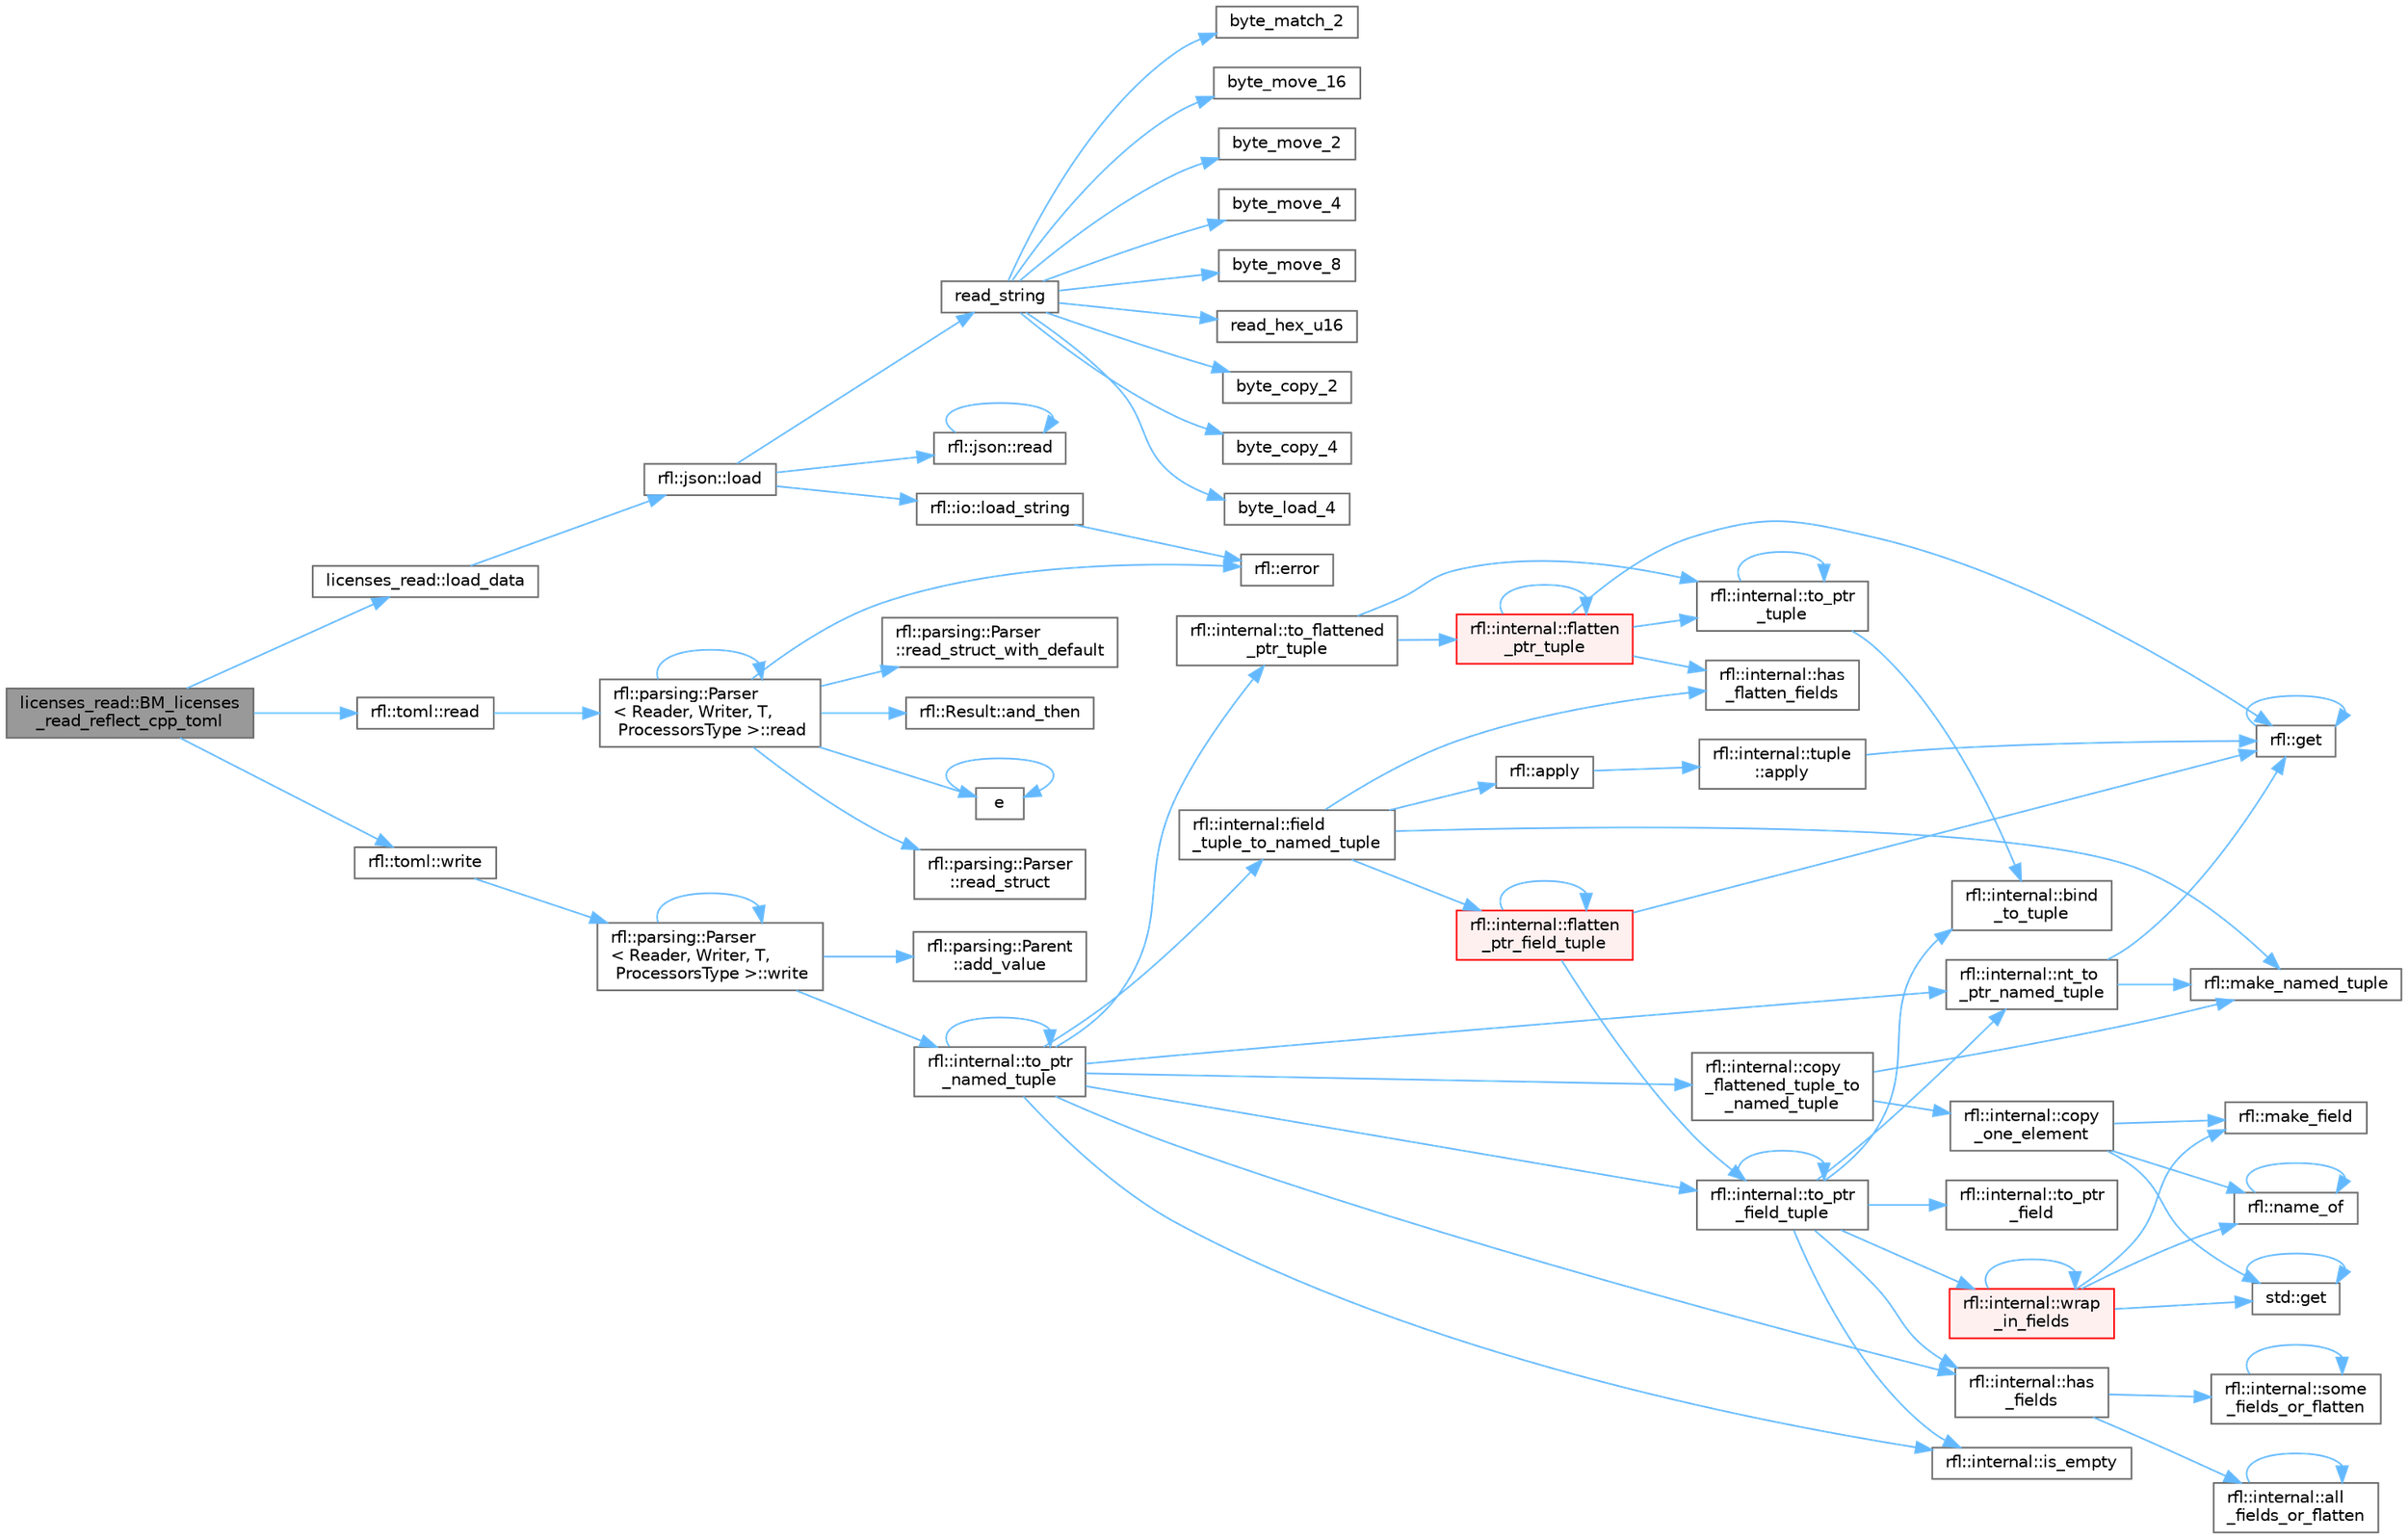 digraph "licenses_read::BM_licenses_read_reflect_cpp_toml"
{
 // LATEX_PDF_SIZE
  bgcolor="transparent";
  edge [fontname=Helvetica,fontsize=10,labelfontname=Helvetica,labelfontsize=10];
  node [fontname=Helvetica,fontsize=10,shape=box,height=0.2,width=0.4];
  rankdir="LR";
  Node1 [id="Node000001",label="licenses_read::BM_licenses\l_read_reflect_cpp_toml",height=0.2,width=0.4,color="gray40", fillcolor="grey60", style="filled", fontcolor="black",tooltip=" "];
  Node1 -> Node2 [id="edge81_Node000001_Node000002",color="steelblue1",style="solid",tooltip=" "];
  Node2 [id="Node000002",label="licenses_read::load_data",height=0.2,width=0.4,color="grey40", fillcolor="white", style="filled",URL="$namespacelicenses__read.html#af29d6978393f941e6149191e1cbbaef9",tooltip=" "];
  Node2 -> Node3 [id="edge82_Node000002_Node000003",color="steelblue1",style="solid",tooltip=" "];
  Node3 [id="Node000003",label="rfl::json::load",height=0.2,width=0.4,color="grey40", fillcolor="white", style="filled",URL="$namespacerfl_1_1json.html#ad44cd984a06c20921fc621d115e17cab",tooltip=" "];
  Node3 -> Node4 [id="edge83_Node000003_Node000004",color="steelblue1",style="solid",tooltip=" "];
  Node4 [id="Node000004",label="rfl::io::load_string",height=0.2,width=0.4,color="grey40", fillcolor="white", style="filled",URL="$namespacerfl_1_1io.html#abef8f6773d8fd7258ba35772521c371a",tooltip=" "];
  Node4 -> Node5 [id="edge84_Node000004_Node000005",color="steelblue1",style="solid",tooltip=" "];
  Node5 [id="Node000005",label="rfl::error",height=0.2,width=0.4,color="grey40", fillcolor="white", style="filled",URL="$namespacerfl.html#a6625864c6c297dfdc3d3c3ee3181dd8c",tooltip="Shorthand for unexpected error."];
  Node3 -> Node6 [id="edge85_Node000003_Node000006",color="steelblue1",style="solid",tooltip=" "];
  Node6 [id="Node000006",label="rfl::json::read",height=0.2,width=0.4,color="grey40", fillcolor="white", style="filled",URL="$namespacerfl_1_1json.html#a905573518eca04a9c269d1bb32de7dd1",tooltip="Parses an object from a JSON var."];
  Node6 -> Node6 [id="edge86_Node000006_Node000006",color="steelblue1",style="solid",tooltip=" "];
  Node3 -> Node7 [id="edge87_Node000003_Node000007",color="steelblue1",style="solid",tooltip=" "];
  Node7 [id="Node000007",label="read_string",height=0.2,width=0.4,color="grey40", fillcolor="white", style="filled",URL="$yyjson_8c.html#a804945ea7ab88a55f6c71afe2ef28508",tooltip=" "];
  Node7 -> Node8 [id="edge88_Node000007_Node000008",color="steelblue1",style="solid",tooltip=" "];
  Node8 [id="Node000008",label="byte_copy_2",height=0.2,width=0.4,color="grey40", fillcolor="white", style="filled",URL="$yyjson_8c.html#ac6a11726824f52b6413a67488f5a3152",tooltip=" "];
  Node7 -> Node9 [id="edge89_Node000007_Node000009",color="steelblue1",style="solid",tooltip=" "];
  Node9 [id="Node000009",label="byte_copy_4",height=0.2,width=0.4,color="grey40", fillcolor="white", style="filled",URL="$yyjson_8c.html#a98219967baeab34ab615b4ccda0df146",tooltip=" "];
  Node7 -> Node10 [id="edge90_Node000007_Node000010",color="steelblue1",style="solid",tooltip=" "];
  Node10 [id="Node000010",label="byte_load_4",height=0.2,width=0.4,color="grey40", fillcolor="white", style="filled",URL="$yyjson_8c.html#a87c460a03bebacd0dcdad97440488c2b",tooltip=" "];
  Node7 -> Node11 [id="edge91_Node000007_Node000011",color="steelblue1",style="solid",tooltip=" "];
  Node11 [id="Node000011",label="byte_match_2",height=0.2,width=0.4,color="grey40", fillcolor="white", style="filled",URL="$yyjson_8c.html#a3a0b543ccc96758e3d9632773ab82632",tooltip=" "];
  Node7 -> Node12 [id="edge92_Node000007_Node000012",color="steelblue1",style="solid",tooltip=" "];
  Node12 [id="Node000012",label="byte_move_16",height=0.2,width=0.4,color="grey40", fillcolor="white", style="filled",URL="$yyjson_8c.html#a133d71145abef5ab727e5d3bc7d7d3cc",tooltip=" "];
  Node7 -> Node13 [id="edge93_Node000007_Node000013",color="steelblue1",style="solid",tooltip=" "];
  Node13 [id="Node000013",label="byte_move_2",height=0.2,width=0.4,color="grey40", fillcolor="white", style="filled",URL="$yyjson_8c.html#a937b93922fffb9ba4853a8c20954aa5b",tooltip=" "];
  Node7 -> Node14 [id="edge94_Node000007_Node000014",color="steelblue1",style="solid",tooltip=" "];
  Node14 [id="Node000014",label="byte_move_4",height=0.2,width=0.4,color="grey40", fillcolor="white", style="filled",URL="$yyjson_8c.html#aa5ca17990694a6718874be6817b38ed4",tooltip=" "];
  Node7 -> Node15 [id="edge95_Node000007_Node000015",color="steelblue1",style="solid",tooltip=" "];
  Node15 [id="Node000015",label="byte_move_8",height=0.2,width=0.4,color="grey40", fillcolor="white", style="filled",URL="$yyjson_8c.html#a358fd32f651a73a41814fb2229dae049",tooltip=" "];
  Node7 -> Node16 [id="edge96_Node000007_Node000016",color="steelblue1",style="solid",tooltip=" "];
  Node16 [id="Node000016",label="read_hex_u16",height=0.2,width=0.4,color="grey40", fillcolor="white", style="filled",URL="$yyjson_8c.html#add45e53bf46ccf2467cc535d9bd89717",tooltip=" "];
  Node1 -> Node17 [id="edge97_Node000001_Node000017",color="steelblue1",style="solid",tooltip=" "];
  Node17 [id="Node000017",label="rfl::toml::read",height=0.2,width=0.4,color="grey40", fillcolor="white", style="filled",URL="$namespacerfl_1_1toml.html#a1739d57c7abd0bf263bad5ce5c1ac0da",tooltip="Parses an object from a TOML var."];
  Node17 -> Node18 [id="edge98_Node000017_Node000018",color="steelblue1",style="solid",tooltip=" "];
  Node18 [id="Node000018",label="rfl::parsing::Parser\l\< Reader, Writer, T,\l ProcessorsType \>::read",height=0.2,width=0.4,color="grey40", fillcolor="white", style="filled",URL="$structrfl_1_1parsing_1_1_parser.html#a905ccbbb3adb81bb18d9109df6613b72",tooltip=" "];
  Node18 -> Node19 [id="edge99_Node000018_Node000019",color="steelblue1",style="solid",tooltip=" "];
  Node19 [id="Node000019",label="rfl::Result::and_then",height=0.2,width=0.4,color="grey40", fillcolor="white", style="filled",URL="$classrfl_1_1_result.html#a07f85d248f21a1dad5eb12ae179d4df7",tooltip="Monadic operation - F must be a function of type T -> Result."];
  Node18 -> Node20 [id="edge100_Node000018_Node000020",color="steelblue1",style="solid",tooltip=" "];
  Node20 [id="Node000020",label="e",height=0.2,width=0.4,color="grey40", fillcolor="white", style="filled",URL="$_cwise__array__power__array_8cpp.html#a9cb86ff854760bf91a154f2724a9101d",tooltip=" "];
  Node20 -> Node20 [id="edge101_Node000020_Node000020",color="steelblue1",style="solid",tooltip=" "];
  Node18 -> Node5 [id="edge102_Node000018_Node000005",color="steelblue1",style="solid",tooltip=" "];
  Node18 -> Node18 [id="edge103_Node000018_Node000018",color="steelblue1",style="solid",tooltip=" "];
  Node18 -> Node21 [id="edge104_Node000018_Node000021",color="steelblue1",style="solid",tooltip=" "];
  Node21 [id="Node000021",label="rfl::parsing::Parser\l::read_struct",height=0.2,width=0.4,color="grey40", fillcolor="white", style="filled",URL="$structrfl_1_1parsing_1_1_parser.html#ac6a7fd1d9f65a3b40ea36017cec2fa2e",tooltip=" "];
  Node18 -> Node22 [id="edge105_Node000018_Node000022",color="steelblue1",style="solid",tooltip=" "];
  Node22 [id="Node000022",label="rfl::parsing::Parser\l::read_struct_with_default",height=0.2,width=0.4,color="grey40", fillcolor="white", style="filled",URL="$structrfl_1_1parsing_1_1_parser.html#a8f8dadc93b26e4bb35eb14e6d722aae7",tooltip=" "];
  Node1 -> Node23 [id="edge106_Node000001_Node000023",color="steelblue1",style="solid",tooltip=" "];
  Node23 [id="Node000023",label="rfl::toml::write",height=0.2,width=0.4,color="grey40", fillcolor="white", style="filled",URL="$namespacerfl_1_1toml.html#ac8fb8467129862f01e1312fef7176e0c",tooltip="Returns a TOML string."];
  Node23 -> Node24 [id="edge107_Node000023_Node000024",color="steelblue1",style="solid",tooltip=" "];
  Node24 [id="Node000024",label="rfl::parsing::Parser\l\< Reader, Writer, T,\l ProcessorsType \>::write",height=0.2,width=0.4,color="grey40", fillcolor="white", style="filled",URL="$structrfl_1_1parsing_1_1_parser.html#a16aeefd727355e095bfd19d6c69d3238",tooltip=" "];
  Node24 -> Node25 [id="edge108_Node000024_Node000025",color="steelblue1",style="solid",tooltip=" "];
  Node25 [id="Node000025",label="rfl::parsing::Parent\l::add_value",height=0.2,width=0.4,color="grey40", fillcolor="white", style="filled",URL="$structrfl_1_1parsing_1_1_parent.html#a8f7ebd2389ae6ec315a0e37bd66de63f",tooltip=" "];
  Node24 -> Node26 [id="edge109_Node000024_Node000026",color="steelblue1",style="solid",tooltip=" "];
  Node26 [id="Node000026",label="rfl::internal::to_ptr\l_named_tuple",height=0.2,width=0.4,color="grey40", fillcolor="white", style="filled",URL="$namespacerfl_1_1internal.html#a19594a7d66a271a8f893f2170217e299",tooltip=" "];
  Node26 -> Node27 [id="edge110_Node000026_Node000027",color="steelblue1",style="solid",tooltip=" "];
  Node27 [id="Node000027",label="rfl::internal::copy\l_flattened_tuple_to\l_named_tuple",height=0.2,width=0.4,color="grey40", fillcolor="white", style="filled",URL="$namespacerfl_1_1internal.html#aa4d84e91c691523bdf3dbf8832cba64c",tooltip=" "];
  Node27 -> Node28 [id="edge111_Node000027_Node000028",color="steelblue1",style="solid",tooltip=" "];
  Node28 [id="Node000028",label="rfl::internal::copy\l_one_element",height=0.2,width=0.4,color="grey40", fillcolor="white", style="filled",URL="$namespacerfl_1_1internal.html#a8a566443d85dd9fc0f2e6e4ae131ed55",tooltip=" "];
  Node28 -> Node29 [id="edge112_Node000028_Node000029",color="steelblue1",style="solid",tooltip=" "];
  Node29 [id="Node000029",label="std::get",height=0.2,width=0.4,color="grey40", fillcolor="white", style="filled",URL="$namespacestd.html#aae41d8280b7ccc3f0e0a0be2dab21c8f",tooltip="Gets an element by index."];
  Node29 -> Node29 [id="edge113_Node000029_Node000029",color="steelblue1",style="solid",tooltip=" "];
  Node28 -> Node30 [id="edge114_Node000028_Node000030",color="steelblue1",style="solid",tooltip=" "];
  Node30 [id="Node000030",label="rfl::make_field",height=0.2,width=0.4,color="grey40", fillcolor="white", style="filled",URL="$namespacerfl.html#afb5f68a22d5b6a42a5b4477c35559ce9",tooltip=" "];
  Node28 -> Node31 [id="edge115_Node000028_Node000031",color="steelblue1",style="solid",tooltip=" "];
  Node31 [id="Node000031",label="rfl::name_of",height=0.2,width=0.4,color="grey40", fillcolor="white", style="filled",URL="$namespacerfl.html#a90efd0c5575582354c25333fa30a8013",tooltip="Helper function to retrieve a name at compile time."];
  Node31 -> Node31 [id="edge116_Node000031_Node000031",color="steelblue1",style="solid",tooltip=" "];
  Node27 -> Node32 [id="edge117_Node000027_Node000032",color="steelblue1",style="solid",tooltip=" "];
  Node32 [id="Node000032",label="rfl::make_named_tuple",height=0.2,width=0.4,color="grey40", fillcolor="white", style="filled",URL="$namespacerfl.html#a19523aa875e6c36af474a97f28ed4002",tooltip="Explicit overload for creating empty named tuples."];
  Node26 -> Node33 [id="edge118_Node000026_Node000033",color="steelblue1",style="solid",tooltip=" "];
  Node33 [id="Node000033",label="rfl::internal::field\l_tuple_to_named_tuple",height=0.2,width=0.4,color="grey40", fillcolor="white", style="filled",URL="$namespacerfl_1_1internal.html#a923e1c7faefca7c7af6ec3d7aecccba0",tooltip=" "];
  Node33 -> Node34 [id="edge119_Node000033_Node000034",color="steelblue1",style="solid",tooltip=" "];
  Node34 [id="Node000034",label="rfl::apply",height=0.2,width=0.4,color="grey40", fillcolor="white", style="filled",URL="$namespacerfl.html#aaa94742afd7fde0d6d6cc59ae6d92989",tooltip=" "];
  Node34 -> Node35 [id="edge120_Node000034_Node000035",color="steelblue1",style="solid",tooltip=" "];
  Node35 [id="Node000035",label="rfl::internal::tuple\l::apply",height=0.2,width=0.4,color="grey40", fillcolor="white", style="filled",URL="$namespacerfl_1_1internal_1_1tuple.html#a5fe21ddba2943f200bc6c6e4d8d34e54",tooltip=" "];
  Node35 -> Node36 [id="edge121_Node000035_Node000036",color="steelblue1",style="solid",tooltip=" "];
  Node36 [id="Node000036",label="rfl::get",height=0.2,width=0.4,color="grey40", fillcolor="white", style="filled",URL="$namespacerfl.html#ac379420409251e5a3c0bea4a701daf0a",tooltip="Gets a field by index."];
  Node36 -> Node36 [id="edge122_Node000036_Node000036",color="steelblue1",style="solid",tooltip=" "];
  Node33 -> Node37 [id="edge123_Node000033_Node000037",color="steelblue1",style="solid",tooltip=" "];
  Node37 [id="Node000037",label="rfl::internal::flatten\l_ptr_field_tuple",height=0.2,width=0.4,color="red", fillcolor="#FFF0F0", style="filled",URL="$namespacerfl_1_1internal.html#ae729ffba37ab19a6426f80c6ef26e2d6",tooltip=" "];
  Node37 -> Node37 [id="edge124_Node000037_Node000037",color="steelblue1",style="solid",tooltip=" "];
  Node37 -> Node36 [id="edge125_Node000037_Node000036",color="steelblue1",style="solid",tooltip=" "];
  Node37 -> Node39 [id="edge126_Node000037_Node000039",color="steelblue1",style="solid",tooltip=" "];
  Node39 [id="Node000039",label="rfl::internal::to_ptr\l_field_tuple",height=0.2,width=0.4,color="grey40", fillcolor="white", style="filled",URL="$namespacerfl_1_1internal.html#a4c5ce682ef0d85a0edc5fc36074815d2",tooltip=" "];
  Node39 -> Node40 [id="edge127_Node000039_Node000040",color="steelblue1",style="solid",tooltip=" "];
  Node40 [id="Node000040",label="rfl::internal::bind\l_to_tuple",height=0.2,width=0.4,color="grey40", fillcolor="white", style="filled",URL="$namespacerfl_1_1internal.html#aaccfbbd07ded0a84498cea052cb3d443",tooltip=" "];
  Node39 -> Node41 [id="edge128_Node000039_Node000041",color="steelblue1",style="solid",tooltip=" "];
  Node41 [id="Node000041",label="rfl::internal::has\l_fields",height=0.2,width=0.4,color="grey40", fillcolor="white", style="filled",URL="$namespacerfl_1_1internal.html#a4bf6ff2224c907a5df21f524e650fd17",tooltip=" "];
  Node41 -> Node42 [id="edge129_Node000041_Node000042",color="steelblue1",style="solid",tooltip=" "];
  Node42 [id="Node000042",label="rfl::internal::all\l_fields_or_flatten",height=0.2,width=0.4,color="grey40", fillcolor="white", style="filled",URL="$namespacerfl_1_1internal.html#a012b9c8f5d6103eb084598eca9f9f631",tooltip=" "];
  Node42 -> Node42 [id="edge130_Node000042_Node000042",color="steelblue1",style="solid",tooltip=" "];
  Node41 -> Node43 [id="edge131_Node000041_Node000043",color="steelblue1",style="solid",tooltip=" "];
  Node43 [id="Node000043",label="rfl::internal::some\l_fields_or_flatten",height=0.2,width=0.4,color="grey40", fillcolor="white", style="filled",URL="$namespacerfl_1_1internal.html#a71c929c1a514d827549eb15d4355de92",tooltip=" "];
  Node43 -> Node43 [id="edge132_Node000043_Node000043",color="steelblue1",style="solid",tooltip=" "];
  Node39 -> Node44 [id="edge133_Node000039_Node000044",color="steelblue1",style="solid",tooltip=" "];
  Node44 [id="Node000044",label="rfl::internal::is_empty",height=0.2,width=0.4,color="grey40", fillcolor="white", style="filled",URL="$namespacerfl_1_1internal.html#a818161434e9e7892d403a7c92d7268fe",tooltip=" "];
  Node39 -> Node45 [id="edge134_Node000039_Node000045",color="steelblue1",style="solid",tooltip=" "];
  Node45 [id="Node000045",label="rfl::internal::nt_to\l_ptr_named_tuple",height=0.2,width=0.4,color="grey40", fillcolor="white", style="filled",URL="$namespacerfl_1_1internal.html#a444ef522c6d66572aa5cd3ccde829885",tooltip=" "];
  Node45 -> Node36 [id="edge135_Node000045_Node000036",color="steelblue1",style="solid",tooltip=" "];
  Node45 -> Node32 [id="edge136_Node000045_Node000032",color="steelblue1",style="solid",tooltip=" "];
  Node39 -> Node46 [id="edge137_Node000039_Node000046",color="steelblue1",style="solid",tooltip=" "];
  Node46 [id="Node000046",label="rfl::internal::to_ptr\l_field",height=0.2,width=0.4,color="grey40", fillcolor="white", style="filled",URL="$namespacerfl_1_1internal.html#ab7e2b5fa9d320f0c9a301fbe22ebc677",tooltip=" "];
  Node39 -> Node39 [id="edge138_Node000039_Node000039",color="steelblue1",style="solid",tooltip=" "];
  Node39 -> Node47 [id="edge139_Node000039_Node000047",color="steelblue1",style="solid",tooltip=" "];
  Node47 [id="Node000047",label="rfl::internal::wrap\l_in_fields",height=0.2,width=0.4,color="red", fillcolor="#FFF0F0", style="filled",URL="$namespacerfl_1_1internal.html#a75a4f615c45abce17e710e72514498d7",tooltip=" "];
  Node47 -> Node29 [id="edge140_Node000047_Node000029",color="steelblue1",style="solid",tooltip=" "];
  Node47 -> Node30 [id="edge141_Node000047_Node000030",color="steelblue1",style="solid",tooltip=" "];
  Node47 -> Node31 [id="edge142_Node000047_Node000031",color="steelblue1",style="solid",tooltip=" "];
  Node47 -> Node47 [id="edge143_Node000047_Node000047",color="steelblue1",style="solid",tooltip=" "];
  Node33 -> Node49 [id="edge144_Node000033_Node000049",color="steelblue1",style="solid",tooltip=" "];
  Node49 [id="Node000049",label="rfl::internal::has\l_flatten_fields",height=0.2,width=0.4,color="grey40", fillcolor="white", style="filled",URL="$namespacerfl_1_1internal.html#a60f5d02505f61eabff343c2f5e9c7dbe",tooltip=" "];
  Node33 -> Node32 [id="edge145_Node000033_Node000032",color="steelblue1",style="solid",tooltip=" "];
  Node26 -> Node41 [id="edge146_Node000026_Node000041",color="steelblue1",style="solid",tooltip=" "];
  Node26 -> Node44 [id="edge147_Node000026_Node000044",color="steelblue1",style="solid",tooltip=" "];
  Node26 -> Node45 [id="edge148_Node000026_Node000045",color="steelblue1",style="solid",tooltip=" "];
  Node26 -> Node50 [id="edge149_Node000026_Node000050",color="steelblue1",style="solid",tooltip=" "];
  Node50 [id="Node000050",label="rfl::internal::to_flattened\l_ptr_tuple",height=0.2,width=0.4,color="grey40", fillcolor="white", style="filled",URL="$namespacerfl_1_1internal.html#abe898ac2971112070bfbcc91def971d6",tooltip=" "];
  Node50 -> Node51 [id="edge150_Node000050_Node000051",color="steelblue1",style="solid",tooltip=" "];
  Node51 [id="Node000051",label="rfl::internal::flatten\l_ptr_tuple",height=0.2,width=0.4,color="red", fillcolor="#FFF0F0", style="filled",URL="$namespacerfl_1_1internal.html#a3a901d356d0602482acd2f0861f8b472",tooltip=" "];
  Node51 -> Node51 [id="edge151_Node000051_Node000051",color="steelblue1",style="solid",tooltip=" "];
  Node51 -> Node36 [id="edge152_Node000051_Node000036",color="steelblue1",style="solid",tooltip=" "];
  Node51 -> Node49 [id="edge153_Node000051_Node000049",color="steelblue1",style="solid",tooltip=" "];
  Node51 -> Node52 [id="edge154_Node000051_Node000052",color="steelblue1",style="solid",tooltip=" "];
  Node52 [id="Node000052",label="rfl::internal::to_ptr\l_tuple",height=0.2,width=0.4,color="grey40", fillcolor="white", style="filled",URL="$namespacerfl_1_1internal.html#a3a36b92d743023e52d9ba1b74cc5fbd1",tooltip=" "];
  Node52 -> Node40 [id="edge155_Node000052_Node000040",color="steelblue1",style="solid",tooltip=" "];
  Node52 -> Node52 [id="edge156_Node000052_Node000052",color="steelblue1",style="solid",tooltip=" "];
  Node50 -> Node52 [id="edge157_Node000050_Node000052",color="steelblue1",style="solid",tooltip=" "];
  Node26 -> Node39 [id="edge158_Node000026_Node000039",color="steelblue1",style="solid",tooltip=" "];
  Node26 -> Node26 [id="edge159_Node000026_Node000026",color="steelblue1",style="solid",tooltip=" "];
  Node24 -> Node24 [id="edge160_Node000024_Node000024",color="steelblue1",style="solid",tooltip=" "];
}
